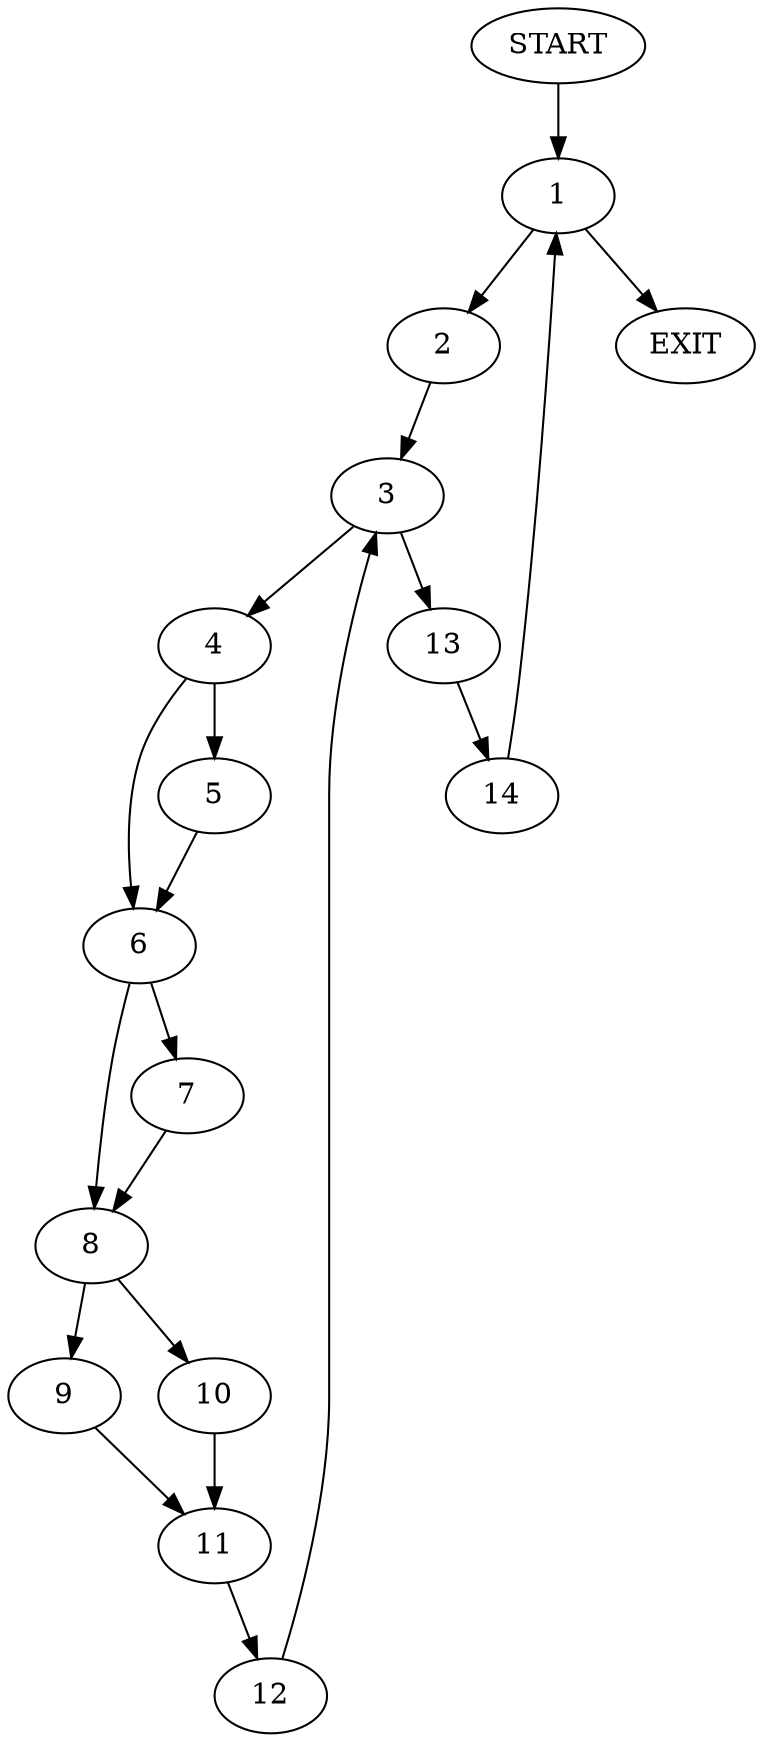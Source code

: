 digraph { 
0 [label="START"];
1;
2;
3;
4;
5;
6;
7;
8;
9;
10;
11;
12;
13;
14;
15[label="EXIT"];
0 -> 1;
1 -> 2;
1 -> 15;
2 -> 3;
3 -> 4;
3 -> 13;
4 -> 5;
4 -> 6;
5 -> 6;
6 -> 7;
6 -> 8;
7 -> 8;
8 -> 9;
8 -> 10;
9 -> 11;
10 -> 11;
11 -> 12;
12 -> 3;
13 -> 14;
14 -> 1;
}